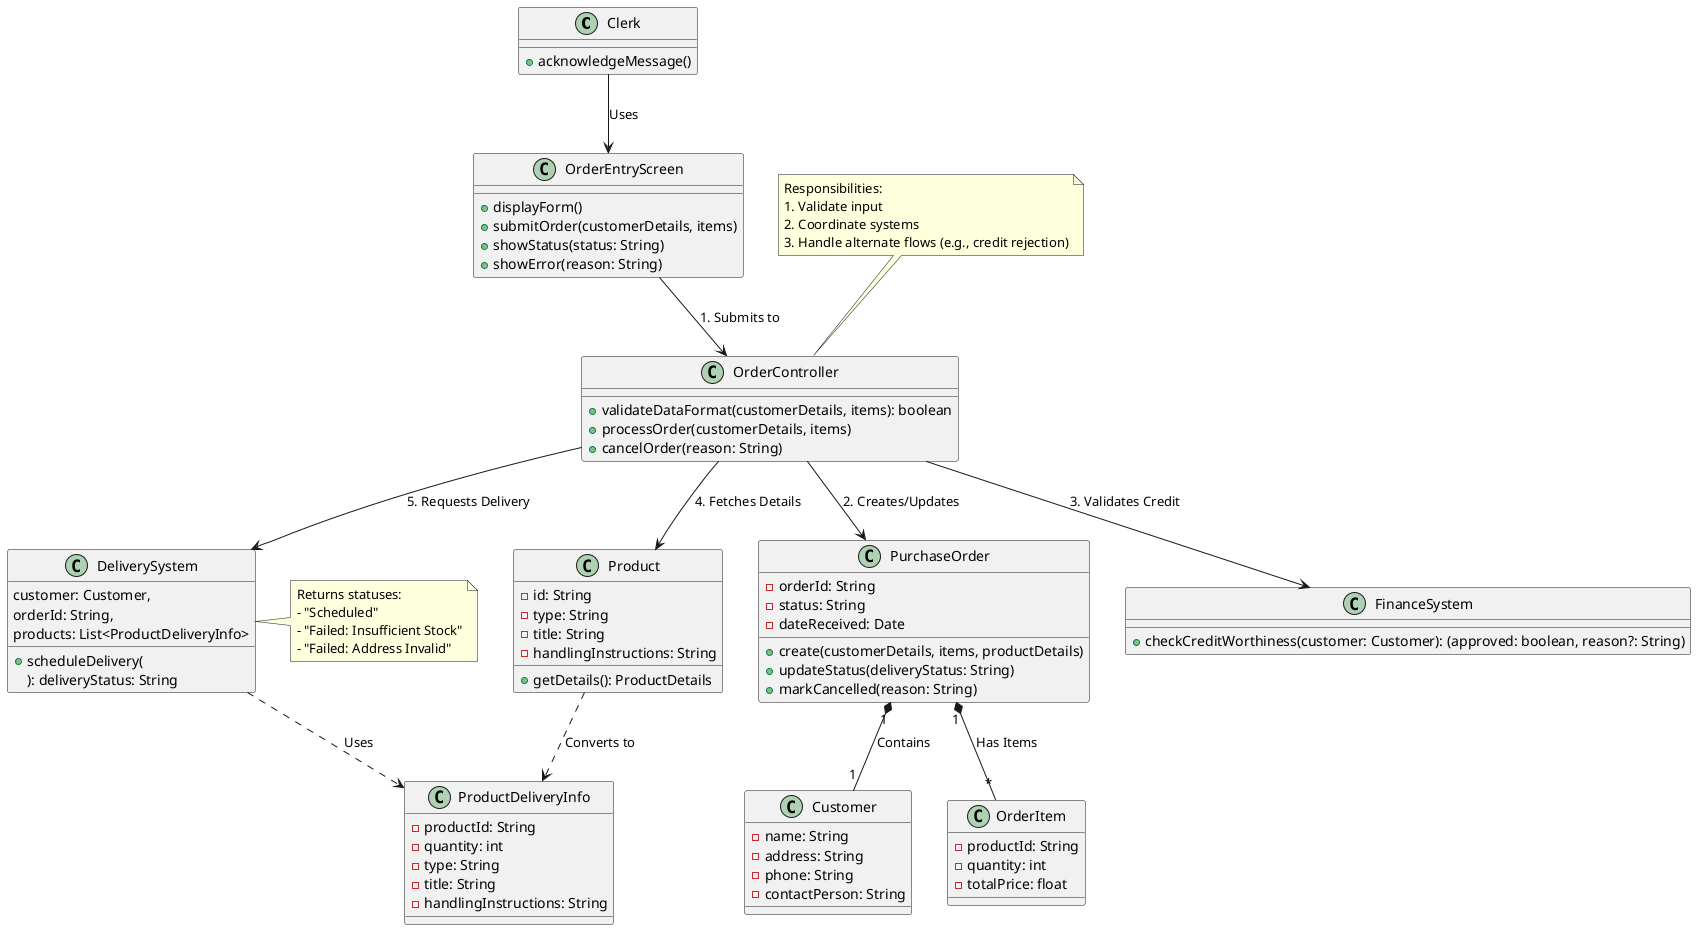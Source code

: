 @startuml OrderFulfillmentClassDiagram

' ==== Classes ====
class Clerk {
  + acknowledgeMessage()
}

class OrderEntryScreen {
  + displayForm()
  + submitOrder(customerDetails, items)
  + showStatus(status: String)
  + showError(reason: String)
}

class OrderController {
  + validateDataFormat(customerDetails, items): boolean
  + processOrder(customerDetails, items)
  + cancelOrder(reason: String)
}

class PurchaseOrder {
  - orderId: String
  - status: String
  - dateReceived: Date
  + create(customerDetails, items, productDetails)
  + updateStatus(deliveryStatus: String)
  + markCancelled(reason: String)
}

class Customer {
  - name: String
  - address: String
  - phone: String
  - contactPerson: String
}

class OrderItem {
  - productId: String
  - quantity: int
  - totalPrice: float
}

class Product {
  - id: String
  - type: String
  - title: String
  - handlingInstructions: String
  + getDetails(): ProductDetails
}

class FinanceSystem {
  + checkCreditWorthiness(customer: Customer): (approved: boolean, reason?: String)
}

class DeliverySystem {
  + scheduleDelivery(
    customer: Customer,
    orderId: String,
    products: List<ProductDeliveryInfo>
  ): deliveryStatus: String
}

class ProductDeliveryInfo {
  - productId: String
  - quantity: int
  - type: String
  - title: String
  - handlingInstructions: String
}

' ==== Relationships ====
Clerk --> OrderEntryScreen : "Uses"
OrderEntryScreen --> OrderController : "1. Submits to"
OrderController --> PurchaseOrder : "2. Creates/Updates"
OrderController --> FinanceSystem : "3. Validates Credit"
OrderController --> Product : "4. Fetches Details"
OrderController --> DeliverySystem : "5. Requests Delivery"
PurchaseOrder "1" *-- "1" Customer : "Contains"
PurchaseOrder "1" *-- "*" OrderItem : "Has Items"
DeliverySystem ..> ProductDeliveryInfo : "Uses"
Product ..> ProductDeliveryInfo : "Converts to"

' ==== Notes ====
note top of OrderController
  Responsibilities:
  1. Validate input
  2. Coordinate systems
  3. Handle alternate flows (e.g., credit rejection)
end note

note right of DeliverySystem
  Returns statuses:
  - "Scheduled"
  - "Failed: Insufficient Stock"
  - "Failed: Address Invalid"
end note

@enduml
